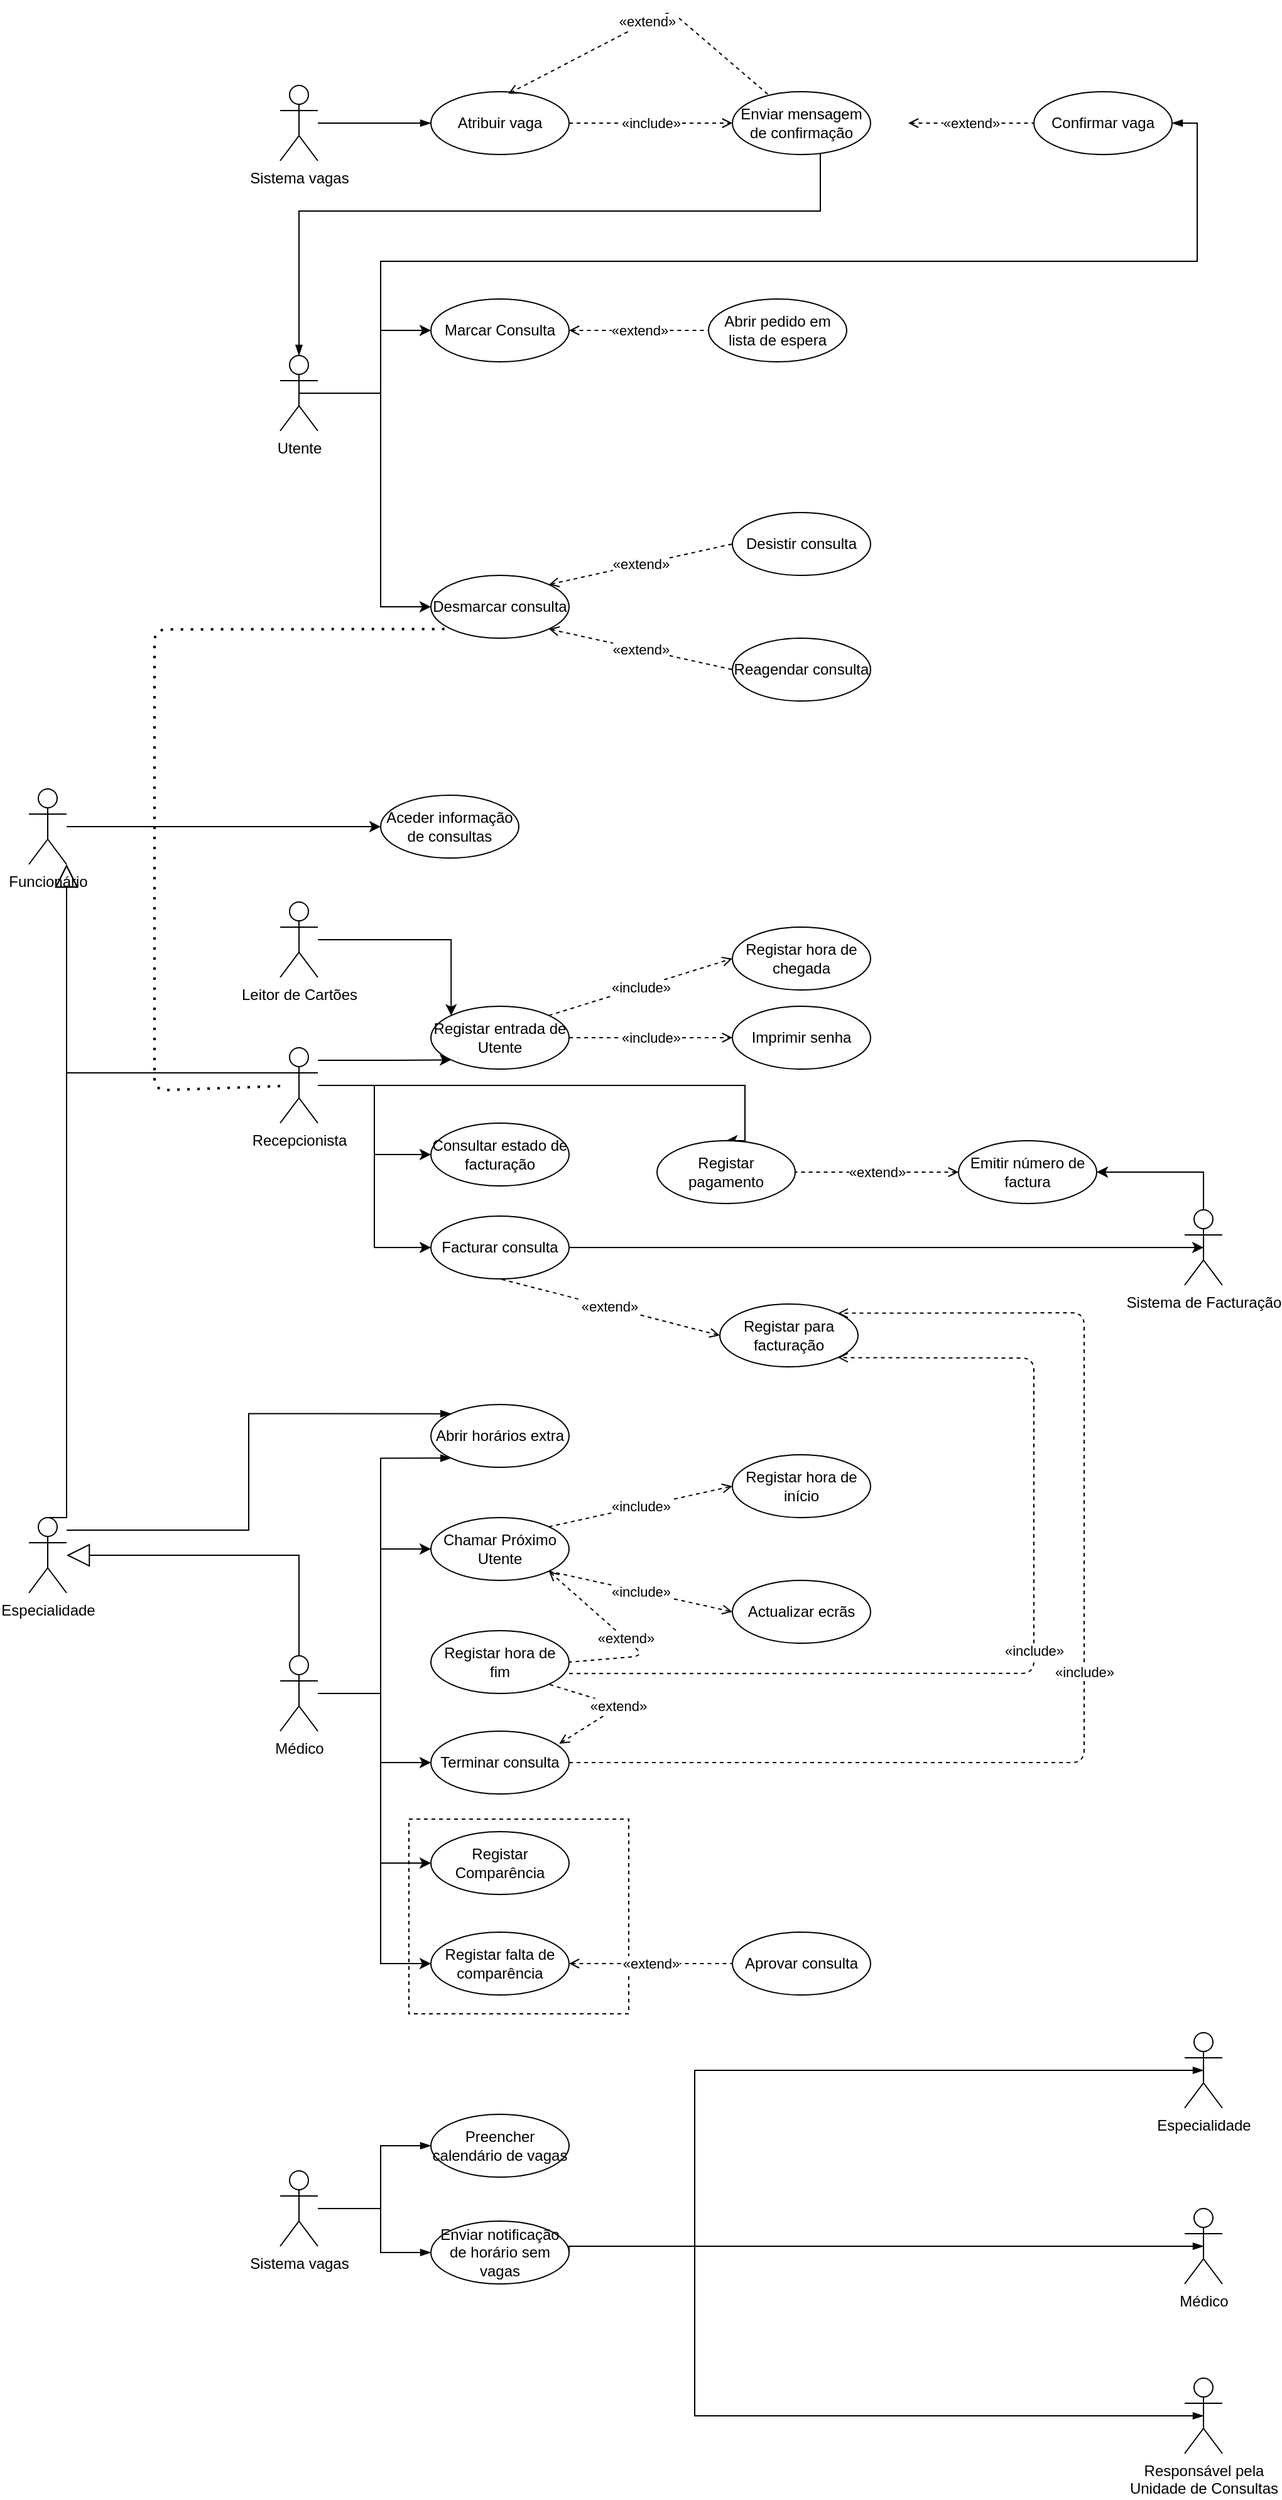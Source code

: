 <mxfile version="14.1.8" type="device"><diagram id="rlIW9Z-ZCgGAsV9PnPNQ" name="Page-1"><mxGraphModel dx="2272" dy="1922" grid="1" gridSize="10" guides="1" tooltips="1" connect="1" arrows="1" fold="1" page="1" pageScale="1" pageWidth="850" pageHeight="1100" math="0" shadow="0"><root><mxCell id="0"/><mxCell id="1" parent="0"/><mxCell id="gLj6kiCUZ7eMAXrR_UM_-58" value="" style="whiteSpace=wrap;html=1;fillColor=none;dashed=1;" parent="1" vertex="1"><mxGeometry x="142.5" y="1320" width="175" height="155" as="geometry"/></mxCell><mxCell id="YZ48Ijt9OCrha46DnuaJ-13" style="edgeStyle=orthogonalEdgeStyle;rounded=0;orthogonalLoop=1;jettySize=auto;html=1;exitX=0.5;exitY=0.5;exitDx=0;exitDy=0;exitPerimeter=0;entryX=0;entryY=0.5;entryDx=0;entryDy=0;" parent="1" source="YZ48Ijt9OCrha46DnuaJ-1" target="gLj6kiCUZ7eMAXrR_UM_-36" edge="1"><mxGeometry relative="1" as="geometry"><mxPoint x="160" y="105" as="targetPoint"/><Array as="points"><mxPoint x="120" y="185"/><mxPoint x="120" y="135"/></Array></mxGeometry></mxCell><mxCell id="gLj6kiCUZ7eMAXrR_UM_-40" style="edgeStyle=orthogonalEdgeStyle;rounded=0;orthogonalLoop=1;jettySize=auto;html=1;exitX=0.5;exitY=0.5;exitDx=0;exitDy=0;exitPerimeter=0;entryX=0;entryY=0.5;entryDx=0;entryDy=0;" parent="1" source="YZ48Ijt9OCrha46DnuaJ-1" target="gLj6kiCUZ7eMAXrR_UM_-7" edge="1"><mxGeometry relative="1" as="geometry"><mxPoint x="470" y="340" as="targetPoint"/><Array as="points"><mxPoint x="120" y="185"/><mxPoint x="120" y="355"/></Array></mxGeometry></mxCell><mxCell id="gLj6kiCUZ7eMAXrR_UM_-108" style="edgeStyle=orthogonalEdgeStyle;rounded=0;orthogonalLoop=1;jettySize=auto;html=1;entryX=1;entryY=0.5;entryDx=0;entryDy=0;startArrow=none;startFill=0;startSize=6;endArrow=blockThin;endFill=1;endSize=6;" parent="1" source="YZ48Ijt9OCrha46DnuaJ-1" target="gLj6kiCUZ7eMAXrR_UM_-107" edge="1"><mxGeometry relative="1" as="geometry"><Array as="points"><mxPoint x="120" y="185"/><mxPoint x="120" y="80"/><mxPoint x="770" y="80"/><mxPoint x="770" y="-30"/></Array></mxGeometry></mxCell><mxCell id="YZ48Ijt9OCrha46DnuaJ-1" value="Utente" style="shape=umlActor;verticalLabelPosition=bottom;verticalAlign=top;html=1;outlineConnect=0;" parent="1" vertex="1"><mxGeometry x="40" y="155" width="30" height="60" as="geometry"/></mxCell><mxCell id="YZ48Ijt9OCrha46DnuaJ-23" style="edgeStyle=orthogonalEdgeStyle;rounded=0;orthogonalLoop=1;jettySize=auto;html=1;entryX=0;entryY=1;entryDx=0;entryDy=0;" parent="1" source="YZ48Ijt9OCrha46DnuaJ-2" target="gLj6kiCUZ7eMAXrR_UM_-38" edge="1"><mxGeometry relative="1" as="geometry"><mxPoint x="190" y="770" as="targetPoint"/><Array as="points"><mxPoint x="130" y="716"/><mxPoint x="130" y="716"/></Array></mxGeometry></mxCell><mxCell id="gLj6kiCUZ7eMAXrR_UM_-67" style="edgeStyle=orthogonalEdgeStyle;rounded=0;orthogonalLoop=1;jettySize=auto;html=1;entryX=0;entryY=0.5;entryDx=0;entryDy=0;" parent="1" source="YZ48Ijt9OCrha46DnuaJ-2" target="gLj6kiCUZ7eMAXrR_UM_-62" edge="1"><mxGeometry relative="1" as="geometry"/></mxCell><mxCell id="gLj6kiCUZ7eMAXrR_UM_-70" style="edgeStyle=orthogonalEdgeStyle;rounded=0;orthogonalLoop=1;jettySize=auto;html=1;entryX=0;entryY=0.5;entryDx=0;entryDy=0;" parent="1" source="YZ48Ijt9OCrha46DnuaJ-2" target="gLj6kiCUZ7eMAXrR_UM_-68" edge="1"><mxGeometry relative="1" as="geometry"/></mxCell><mxCell id="gLj6kiCUZ7eMAXrR_UM_-76" style="edgeStyle=orthogonalEdgeStyle;rounded=0;orthogonalLoop=1;jettySize=auto;html=1;entryX=0.5;entryY=0;entryDx=0;entryDy=0;" parent="1" source="YZ48Ijt9OCrha46DnuaJ-2" target="gLj6kiCUZ7eMAXrR_UM_-74" edge="1"><mxGeometry relative="1" as="geometry"><Array as="points"><mxPoint x="410" y="736"/></Array></mxGeometry></mxCell><mxCell id="YZ48Ijt9OCrha46DnuaJ-2" value="Recepcionista" style="shape=umlActor;verticalLabelPosition=bottom;verticalAlign=top;html=1;outlineConnect=0;" parent="1" vertex="1"><mxGeometry x="40" y="706" width="30" height="60" as="geometry"/></mxCell><mxCell id="gLj6kiCUZ7eMAXrR_UM_-43" style="edgeStyle=orthogonalEdgeStyle;rounded=0;orthogonalLoop=1;jettySize=auto;html=1;entryX=0;entryY=0.5;entryDx=0;entryDy=0;" parent="1" source="YZ48Ijt9OCrha46DnuaJ-3" target="YZ48Ijt9OCrha46DnuaJ-24" edge="1"><mxGeometry relative="1" as="geometry"><Array as="points"><mxPoint x="120" y="1220"/><mxPoint x="120" y="1105"/></Array></mxGeometry></mxCell><mxCell id="gLj6kiCUZ7eMAXrR_UM_-44" style="edgeStyle=orthogonalEdgeStyle;rounded=0;orthogonalLoop=1;jettySize=auto;html=1;entryX=0;entryY=0.5;entryDx=0;entryDy=0;" parent="1" source="YZ48Ijt9OCrha46DnuaJ-3" target="YZ48Ijt9OCrha46DnuaJ-25" edge="1"><mxGeometry relative="1" as="geometry"><Array as="points"><mxPoint x="120" y="1220"/><mxPoint x="120" y="1355"/></Array></mxGeometry></mxCell><mxCell id="gLj6kiCUZ7eMAXrR_UM_-45" style="edgeStyle=orthogonalEdgeStyle;rounded=0;orthogonalLoop=1;jettySize=auto;html=1;entryX=0;entryY=0.5;entryDx=0;entryDy=0;" parent="1" source="YZ48Ijt9OCrha46DnuaJ-3" target="gLj6kiCUZ7eMAXrR_UM_-6" edge="1"><mxGeometry relative="1" as="geometry"><Array as="points"><mxPoint x="120" y="1220"/><mxPoint x="120" y="1435"/></Array></mxGeometry></mxCell><mxCell id="gLj6kiCUZ7eMAXrR_UM_-46" style="edgeStyle=orthogonalEdgeStyle;rounded=0;orthogonalLoop=1;jettySize=auto;html=1;entryX=0;entryY=0.5;entryDx=0;entryDy=0;" parent="1" source="YZ48Ijt9OCrha46DnuaJ-3" target="gLj6kiCUZ7eMAXrR_UM_-5" edge="1"><mxGeometry relative="1" as="geometry"><Array as="points"><mxPoint x="120" y="1220"/><mxPoint x="120" y="1275"/></Array></mxGeometry></mxCell><mxCell id="gLj6kiCUZ7eMAXrR_UM_-95" style="edgeStyle=orthogonalEdgeStyle;rounded=0;orthogonalLoop=1;jettySize=auto;html=1;entryX=0;entryY=1;entryDx=0;entryDy=0;startArrow=none;startFill=0;startSize=6;endArrow=blockThin;endFill=1;endSize=6;" parent="1" source="YZ48Ijt9OCrha46DnuaJ-3" target="gLj6kiCUZ7eMAXrR_UM_-93" edge="1"><mxGeometry relative="1" as="geometry"><Array as="points"><mxPoint x="120" y="1220"/><mxPoint x="120" y="1033"/></Array></mxGeometry></mxCell><mxCell id="YZ48Ijt9OCrha46DnuaJ-3" value="Médico" style="shape=umlActor;verticalLabelPosition=bottom;verticalAlign=top;html=1;outlineConnect=0;" parent="1" vertex="1"><mxGeometry x="40" y="1190" width="30" height="60" as="geometry"/></mxCell><mxCell id="YZ48Ijt9OCrha46DnuaJ-4" value="Sistema de Facturação" style="shape=umlActor;verticalLabelPosition=bottom;verticalAlign=top;html=1;outlineConnect=0;" parent="1" vertex="1"><mxGeometry x="760" y="835" width="30" height="60" as="geometry"/></mxCell><mxCell id="YZ48Ijt9OCrha46DnuaJ-8" value="Responsável pela&lt;br&gt;Unidade de Consultas" style="shape=umlActor;verticalLabelPosition=bottom;verticalAlign=top;html=1;outlineConnect=0;" parent="1" vertex="1"><mxGeometry x="760" y="1765" width="30" height="60" as="geometry"/></mxCell><mxCell id="gLj6kiCUZ7eMAXrR_UM_-84" style="edgeStyle=orthogonalEdgeStyle;rounded=0;orthogonalLoop=1;jettySize=auto;html=1;entryX=0;entryY=0.5;entryDx=0;entryDy=0;startArrow=none;startFill=0;startSize=6;endArrow=blockThin;endFill=1;endSize=6;" parent="1" source="YZ48Ijt9OCrha46DnuaJ-9" target="gLj6kiCUZ7eMAXrR_UM_-83" edge="1"><mxGeometry relative="1" as="geometry"><Array as="points"><mxPoint x="120" y="1630"/><mxPoint x="120" y="1580"/></Array></mxGeometry></mxCell><mxCell id="YZ48Ijt9OCrha46DnuaJ-9" value="Sistema vagas" style="shape=umlActor;verticalLabelPosition=bottom;verticalAlign=top;html=1;outlineConnect=0;" parent="1" vertex="1"><mxGeometry x="40" y="1600" width="30" height="60" as="geometry"/></mxCell><mxCell id="YZ48Ijt9OCrha46DnuaJ-24" value="Chamar Próximo Utente" style="ellipse;whiteSpace=wrap;html=1;" parent="1" vertex="1"><mxGeometry x="160" y="1080" width="110" height="50" as="geometry"/></mxCell><mxCell id="YZ48Ijt9OCrha46DnuaJ-25" value="Registar Comparência" style="ellipse;whiteSpace=wrap;html=1;" parent="1" vertex="1"><mxGeometry x="160" y="1330" width="110" height="50" as="geometry"/></mxCell><mxCell id="gLj6kiCUZ7eMAXrR_UM_-2" value="Imprimir senha" style="ellipse;whiteSpace=wrap;html=1;" parent="1" vertex="1"><mxGeometry x="400" y="673" width="110" height="50" as="geometry"/></mxCell><mxCell id="gLj6kiCUZ7eMAXrR_UM_-3" value="«include»" style="endArrow=open;endSize=6;endFill=0;html=1;startArrow=none;startFill=0;verticalAlign=middle;dashed=1;entryX=0;entryY=0.5;entryDx=0;entryDy=0;exitX=1;exitY=0.5;exitDx=0;exitDy=0;" parent="1" source="gLj6kiCUZ7eMAXrR_UM_-38" target="gLj6kiCUZ7eMAXrR_UM_-2" edge="1"><mxGeometry width="160" relative="1" as="geometry"><mxPoint x="330" y="770" as="sourcePoint"/><mxPoint x="610" y="939" as="targetPoint"/></mxGeometry></mxCell><mxCell id="gLj6kiCUZ7eMAXrR_UM_-4" value="Aceder informação de consultas" style="ellipse;whiteSpace=wrap;html=1;" parent="1" vertex="1"><mxGeometry x="120" y="505" width="110" height="50" as="geometry"/></mxCell><mxCell id="gLj6kiCUZ7eMAXrR_UM_-5" value="Terminar consulta" style="ellipse;whiteSpace=wrap;html=1;" parent="1" vertex="1"><mxGeometry x="160" y="1250" width="110" height="50" as="geometry"/></mxCell><mxCell id="gLj6kiCUZ7eMAXrR_UM_-6" value="Registar falta de comparência" style="ellipse;whiteSpace=wrap;html=1;" parent="1" vertex="1"><mxGeometry x="160" y="1410" width="110" height="50" as="geometry"/></mxCell><mxCell id="gLj6kiCUZ7eMAXrR_UM_-7" value="Desmarcar consulta" style="ellipse;whiteSpace=wrap;html=1;" parent="1" vertex="1"><mxGeometry x="160" y="330" width="110" height="50" as="geometry"/></mxCell><mxCell id="gLj6kiCUZ7eMAXrR_UM_-8" value="Desistir consulta" style="ellipse;whiteSpace=wrap;html=1;" parent="1" vertex="1"><mxGeometry x="400" y="280" width="110" height="50" as="geometry"/></mxCell><mxCell id="gLj6kiCUZ7eMAXrR_UM_-10" value="«extend»" style="endArrow=none;endSize=6;endFill=0;html=1;startArrow=open;startFill=0;verticalAlign=middle;dashed=1;exitX=1;exitY=0;exitDx=0;exitDy=0;entryX=0;entryY=0.5;entryDx=0;entryDy=0;" parent="1" source="gLj6kiCUZ7eMAXrR_UM_-7" target="gLj6kiCUZ7eMAXrR_UM_-8" edge="1"><mxGeometry width="160" relative="1" as="geometry"><mxPoint x="180" y="90" as="sourcePoint"/><mxPoint x="300" y="90" as="targetPoint"/></mxGeometry></mxCell><mxCell id="gLj6kiCUZ7eMAXrR_UM_-11" value="Reagendar consulta" style="ellipse;whiteSpace=wrap;html=1;" parent="1" vertex="1"><mxGeometry x="400" y="380" width="110" height="50" as="geometry"/></mxCell><mxCell id="gLj6kiCUZ7eMAXrR_UM_-12" value="«extend»" style="endArrow=none;endSize=6;endFill=0;html=1;startArrow=open;startFill=0;verticalAlign=middle;dashed=1;exitX=1;exitY=1;exitDx=0;exitDy=0;entryX=0;entryY=0.5;entryDx=0;entryDy=0;" parent="1" source="gLj6kiCUZ7eMAXrR_UM_-7" target="gLj6kiCUZ7eMAXrR_UM_-11" edge="1"><mxGeometry width="160" relative="1" as="geometry"><mxPoint x="180" y="90" as="sourcePoint"/><mxPoint x="300" y="90" as="targetPoint"/></mxGeometry></mxCell><mxCell id="gLj6kiCUZ7eMAXrR_UM_-36" value="Marcar Consulta" style="ellipse;whiteSpace=wrap;html=1;" parent="1" vertex="1"><mxGeometry x="160" y="110" width="110" height="50" as="geometry"/></mxCell><mxCell id="gLj6kiCUZ7eMAXrR_UM_-38" value="Registar entrada de Utente" style="ellipse;whiteSpace=wrap;html=1;" parent="1" vertex="1"><mxGeometry x="160" y="673" width="110" height="50" as="geometry"/></mxCell><mxCell id="gLj6kiCUZ7eMAXrR_UM_-42" style="edgeStyle=orthogonalEdgeStyle;rounded=0;orthogonalLoop=1;jettySize=auto;html=1;entryX=0;entryY=0;entryDx=0;entryDy=0;" parent="1" source="gLj6kiCUZ7eMAXrR_UM_-41" target="gLj6kiCUZ7eMAXrR_UM_-38" edge="1"><mxGeometry relative="1" as="geometry"/></mxCell><mxCell id="gLj6kiCUZ7eMAXrR_UM_-41" value="Leitor de Cartões" style="shape=umlActor;verticalLabelPosition=bottom;verticalAlign=top;html=1;outlineConnect=0;" parent="1" vertex="1"><mxGeometry x="40" y="590" width="30" height="60" as="geometry"/></mxCell><mxCell id="gLj6kiCUZ7eMAXrR_UM_-47" value="«include»" style="endArrow=open;endSize=6;endFill=0;html=1;startArrow=none;startFill=0;verticalAlign=middle;dashed=1;entryX=0;entryY=0.5;entryDx=0;entryDy=0;exitX=1;exitY=1;exitDx=0;exitDy=0;" parent="1" source="YZ48Ijt9OCrha46DnuaJ-24" target="gLj6kiCUZ7eMAXrR_UM_-48" edge="1"><mxGeometry width="160" relative="1" as="geometry"><mxPoint x="279" y="905" as="sourcePoint"/><mxPoint x="380" y="900" as="targetPoint"/></mxGeometry></mxCell><mxCell id="gLj6kiCUZ7eMAXrR_UM_-48" value="Actualizar ecrãs" style="ellipse;whiteSpace=wrap;html=1;" parent="1" vertex="1"><mxGeometry x="400" y="1130" width="110" height="50" as="geometry"/></mxCell><mxCell id="gLj6kiCUZ7eMAXrR_UM_-49" value="Registar hora de início" style="ellipse;whiteSpace=wrap;html=1;" parent="1" vertex="1"><mxGeometry x="400" y="1030" width="110" height="50" as="geometry"/></mxCell><mxCell id="gLj6kiCUZ7eMAXrR_UM_-50" value="«include»" style="endArrow=open;endSize=6;endFill=0;html=1;startArrow=none;startFill=0;verticalAlign=middle;dashed=1;exitX=1;exitY=0;exitDx=0;exitDy=0;entryX=0;entryY=0.5;entryDx=0;entryDy=0;" parent="1" source="YZ48Ijt9OCrha46DnuaJ-24" target="gLj6kiCUZ7eMAXrR_UM_-49" edge="1"><mxGeometry width="160" relative="1" as="geometry"><mxPoint x="410" y="1260" as="sourcePoint"/><mxPoint x="530" y="1260" as="targetPoint"/></mxGeometry></mxCell><mxCell id="gLj6kiCUZ7eMAXrR_UM_-52" value="Registar hora de fim" style="ellipse;whiteSpace=wrap;html=1;" parent="1" vertex="1"><mxGeometry x="160" y="1170" width="110" height="50" as="geometry"/></mxCell><mxCell id="gLj6kiCUZ7eMAXrR_UM_-57" value="«extend»" style="endArrow=none;endSize=6;endFill=0;html=1;startArrow=open;startFill=0;verticalAlign=middle;dashed=1;exitX=1;exitY=1;exitDx=0;exitDy=0;entryX=1;entryY=0.5;entryDx=0;entryDy=0;" parent="1" source="YZ48Ijt9OCrha46DnuaJ-24" target="gLj6kiCUZ7eMAXrR_UM_-52" edge="1"><mxGeometry width="160" relative="1" as="geometry"><mxPoint x="410" y="1440" as="sourcePoint"/><mxPoint x="530" y="1440" as="targetPoint"/><Array as="points"><mxPoint x="330" y="1190"/></Array></mxGeometry></mxCell><mxCell id="gLj6kiCUZ7eMAXrR_UM_-59" value="Aprovar consulta" style="ellipse;whiteSpace=wrap;html=1;" parent="1" vertex="1"><mxGeometry x="400" y="1410" width="110" height="50" as="geometry"/></mxCell><mxCell id="gLj6kiCUZ7eMAXrR_UM_-60" value="«extend»" style="endArrow=none;endSize=6;endFill=0;html=1;startArrow=open;startFill=0;verticalAlign=middle;dashed=1;entryX=0;entryY=0.5;entryDx=0;entryDy=0;exitX=1;exitY=0.5;exitDx=0;exitDy=0;" parent="1" source="gLj6kiCUZ7eMAXrR_UM_-6" target="gLj6kiCUZ7eMAXrR_UM_-59" edge="1"><mxGeometry width="160" relative="1" as="geometry"><mxPoint x="360" y="1480" as="sourcePoint"/><mxPoint x="290" y="1310" as="targetPoint"/></mxGeometry></mxCell><mxCell id="gLj6kiCUZ7eMAXrR_UM_-61" value="" style="endArrow=none;dashed=1;html=1;dashPattern=1 3;strokeWidth=2;entryX=0;entryY=1;entryDx=0;entryDy=0;" parent="1" source="YZ48Ijt9OCrha46DnuaJ-2" target="gLj6kiCUZ7eMAXrR_UM_-7" edge="1"><mxGeometry width="50" height="50" relative="1" as="geometry"><mxPoint x="260" y="560" as="sourcePoint"/><mxPoint x="310" y="510" as="targetPoint"/><Array as="points"><mxPoint x="-60" y="740"/><mxPoint x="-60" y="373"/></Array></mxGeometry></mxCell><mxCell id="gLj6kiCUZ7eMAXrR_UM_-62" value="Consultar estado de facturação" style="ellipse;whiteSpace=wrap;html=1;" parent="1" vertex="1"><mxGeometry x="160" y="766" width="110" height="50" as="geometry"/></mxCell><mxCell id="gLj6kiCUZ7eMAXrR_UM_-63" value="Registar para facturação" style="ellipse;whiteSpace=wrap;html=1;" parent="1" vertex="1"><mxGeometry x="390" y="910" width="110" height="50" as="geometry"/></mxCell><mxCell id="gLj6kiCUZ7eMAXrR_UM_-64" value="«include»" style="endArrow=open;endSize=6;endFill=0;html=1;startArrow=none;startFill=0;verticalAlign=middle;dashed=1;exitX=1;exitY=0.5;exitDx=0;exitDy=0;entryX=1;entryY=0;entryDx=0;entryDy=0;" parent="1" source="gLj6kiCUZ7eMAXrR_UM_-5" target="gLj6kiCUZ7eMAXrR_UM_-63" edge="1"><mxGeometry width="160" relative="1" as="geometry"><mxPoint x="370" y="1260" as="sourcePoint"/><mxPoint x="790" y="1210" as="targetPoint"/><Array as="points"><mxPoint x="680" y="1275"/><mxPoint x="680" y="917"/></Array></mxGeometry></mxCell><mxCell id="gLj6kiCUZ7eMAXrR_UM_-66" value="«include»" style="endArrow=open;endSize=6;endFill=0;html=1;startArrow=none;startFill=0;verticalAlign=middle;dashed=1;exitX=1;exitY=0.683;exitDx=0;exitDy=0;exitPerimeter=0;entryX=1;entryY=1;entryDx=0;entryDy=0;" parent="1" source="gLj6kiCUZ7eMAXrR_UM_-52" target="gLj6kiCUZ7eMAXrR_UM_-63" edge="1"><mxGeometry width="160" relative="1" as="geometry"><mxPoint x="309.497" y="1022.678" as="sourcePoint"/><mxPoint x="690" y="870" as="targetPoint"/><Array as="points"><mxPoint x="640" y="1204"/><mxPoint x="640" y="953"/></Array></mxGeometry></mxCell><mxCell id="gLj6kiCUZ7eMAXrR_UM_-68" value="Facturar consulta" style="ellipse;whiteSpace=wrap;html=1;" parent="1" vertex="1"><mxGeometry x="160" y="840" width="110" height="50" as="geometry"/></mxCell><mxCell id="gLj6kiCUZ7eMAXrR_UM_-69" value="«extend»" style="endArrow=none;endSize=6;endFill=0;html=1;startArrow=open;startFill=0;verticalAlign=middle;dashed=1;exitX=0;exitY=0.5;exitDx=0;exitDy=0;entryX=0.5;entryY=1;entryDx=0;entryDy=0;" parent="1" source="gLj6kiCUZ7eMAXrR_UM_-63" target="gLj6kiCUZ7eMAXrR_UM_-68" edge="1"><mxGeometry width="160" relative="1" as="geometry"><mxPoint x="230" y="840" as="sourcePoint"/><mxPoint x="350" y="840" as="targetPoint"/></mxGeometry></mxCell><mxCell id="gLj6kiCUZ7eMAXrR_UM_-71" style="edgeStyle=orthogonalEdgeStyle;rounded=0;orthogonalLoop=1;jettySize=auto;html=1;exitX=1;exitY=0.5;exitDx=0;exitDy=0;entryX=0.5;entryY=0.5;entryDx=0;entryDy=0;entryPerimeter=0;" parent="1" source="gLj6kiCUZ7eMAXrR_UM_-68" target="YZ48Ijt9OCrha46DnuaJ-4" edge="1"><mxGeometry relative="1" as="geometry"><mxPoint x="80" y="746" as="sourcePoint"/><mxPoint x="420" y="850" as="targetPoint"/></mxGeometry></mxCell><mxCell id="gLj6kiCUZ7eMAXrR_UM_-72" value="Emitir número de factura" style="ellipse;whiteSpace=wrap;html=1;" parent="1" vertex="1"><mxGeometry x="580" y="780" width="110" height="50" as="geometry"/></mxCell><mxCell id="gLj6kiCUZ7eMAXrR_UM_-73" style="edgeStyle=orthogonalEdgeStyle;rounded=0;orthogonalLoop=1;jettySize=auto;html=1;exitX=0.5;exitY=0;exitDx=0;exitDy=0;entryX=1;entryY=0.5;entryDx=0;entryDy=0;exitPerimeter=0;" parent="1" source="YZ48Ijt9OCrha46DnuaJ-4" target="gLj6kiCUZ7eMAXrR_UM_-72" edge="1"><mxGeometry relative="1" as="geometry"><mxPoint x="310" y="875" as="sourcePoint"/><mxPoint x="785" y="875" as="targetPoint"/></mxGeometry></mxCell><mxCell id="gLj6kiCUZ7eMAXrR_UM_-74" value="Registar pagamento" style="ellipse;whiteSpace=wrap;html=1;" parent="1" vertex="1"><mxGeometry x="340" y="780" width="110" height="50" as="geometry"/></mxCell><mxCell id="gLj6kiCUZ7eMAXrR_UM_-75" value="«extend»" style="endArrow=none;endSize=6;endFill=0;html=1;startArrow=open;startFill=0;verticalAlign=middle;dashed=1;exitX=0;exitY=0.5;exitDx=0;exitDy=0;entryX=1;entryY=0.5;entryDx=0;entryDy=0;" parent="1" source="gLj6kiCUZ7eMAXrR_UM_-72" target="gLj6kiCUZ7eMAXrR_UM_-74" edge="1"><mxGeometry width="160" relative="1" as="geometry"><mxPoint x="560" y="785" as="sourcePoint"/><mxPoint x="400" y="740" as="targetPoint"/></mxGeometry></mxCell><mxCell id="gLj6kiCUZ7eMAXrR_UM_-78" style="edgeStyle=orthogonalEdgeStyle;rounded=0;orthogonalLoop=1;jettySize=auto;html=1;entryX=0;entryY=0.5;entryDx=0;entryDy=0;" parent="1" source="gLj6kiCUZ7eMAXrR_UM_-77" target="gLj6kiCUZ7eMAXrR_UM_-4" edge="1"><mxGeometry relative="1" as="geometry"/></mxCell><mxCell id="gLj6kiCUZ7eMAXrR_UM_-80" style="edgeStyle=orthogonalEdgeStyle;rounded=0;orthogonalLoop=1;jettySize=auto;html=1;exitX=1;exitY=1;exitDx=0;exitDy=0;exitPerimeter=0;entryX=0;entryY=0.333;entryDx=0;entryDy=0;entryPerimeter=0;endArrow=none;endFill=0;startArrow=block;startFill=0;endSize=6;startSize=16;" parent="1" source="gLj6kiCUZ7eMAXrR_UM_-77" target="YZ48Ijt9OCrha46DnuaJ-2" edge="1"><mxGeometry relative="1" as="geometry"/></mxCell><mxCell id="gLj6kiCUZ7eMAXrR_UM_-77" value="Funcionário" style="shape=umlActor;verticalLabelPosition=bottom;verticalAlign=top;html=1;outlineConnect=0;fillColor=none;" parent="1" vertex="1"><mxGeometry x="-160" y="500" width="30" height="60" as="geometry"/></mxCell><mxCell id="gLj6kiCUZ7eMAXrR_UM_-82" style="edgeStyle=orthogonalEdgeStyle;rounded=0;orthogonalLoop=1;jettySize=auto;html=1;endArrow=none;endFill=0;startArrow=block;startFill=0;endSize=6;startSize=16;entryX=0.5;entryY=0;entryDx=0;entryDy=0;entryPerimeter=0;" parent="1" target="gLj6kiCUZ7eMAXrR_UM_-85" edge="1"><mxGeometry relative="1" as="geometry"><mxPoint x="-130" y="560" as="sourcePoint"/><mxPoint x="-60" y="1000" as="targetPoint"/><Array as="points"><mxPoint x="-130" y="1080"/></Array></mxGeometry></mxCell><mxCell id="gLj6kiCUZ7eMAXrR_UM_-83" value="Preencher calendário de vagas" style="ellipse;whiteSpace=wrap;html=1;" parent="1" vertex="1"><mxGeometry x="160" y="1555" width="110" height="50" as="geometry"/></mxCell><mxCell id="gLj6kiCUZ7eMAXrR_UM_-96" style="edgeStyle=orthogonalEdgeStyle;rounded=0;orthogonalLoop=1;jettySize=auto;html=1;entryX=0;entryY=0;entryDx=0;entryDy=0;startArrow=none;startFill=0;startSize=6;endArrow=blockThin;endFill=1;endSize=6;" parent="1" source="gLj6kiCUZ7eMAXrR_UM_-85" target="gLj6kiCUZ7eMAXrR_UM_-93" edge="1"><mxGeometry relative="1" as="geometry"><Array as="points"><mxPoint x="15" y="1090"/><mxPoint x="15" y="997"/></Array></mxGeometry></mxCell><mxCell id="gLj6kiCUZ7eMAXrR_UM_-85" value="Especialidade" style="shape=umlActor;verticalLabelPosition=bottom;verticalAlign=top;html=1;outlineConnect=0;" parent="1" vertex="1"><mxGeometry x="-160" y="1080" width="30" height="60" as="geometry"/></mxCell><mxCell id="gLj6kiCUZ7eMAXrR_UM_-86" style="edgeStyle=orthogonalEdgeStyle;rounded=0;orthogonalLoop=1;jettySize=auto;html=1;entryX=0;entryY=0.5;entryDx=0;entryDy=0;startArrow=none;startFill=0;startSize=6;endArrow=blockThin;endFill=1;endSize=6;" parent="1" source="YZ48Ijt9OCrha46DnuaJ-9" target="gLj6kiCUZ7eMAXrR_UM_-87" edge="1"><mxGeometry relative="1" as="geometry"><mxPoint x="130" y="1660" as="sourcePoint"/><mxPoint x="230" y="1660" as="targetPoint"/><Array as="points"><mxPoint x="120" y="1630"/><mxPoint x="120" y="1665"/></Array></mxGeometry></mxCell><mxCell id="gLj6kiCUZ7eMAXrR_UM_-88" style="edgeStyle=orthogonalEdgeStyle;rounded=0;orthogonalLoop=1;jettySize=auto;html=1;startArrow=none;startFill=0;startSize=6;endArrow=blockThin;endFill=1;endSize=6;entryX=0.5;entryY=0.5;entryDx=0;entryDy=0;entryPerimeter=0;exitX=1;exitY=0.5;exitDx=0;exitDy=0;" parent="1" source="gLj6kiCUZ7eMAXrR_UM_-87" target="a5AomoWqGmslxi2ikkxO-5" edge="1"><mxGeometry relative="1" as="geometry"><Array as="points"><mxPoint x="270" y="1660"/><mxPoint x="370" y="1660"/><mxPoint x="370" y="1520"/></Array><mxPoint x="300" y="1620" as="sourcePoint"/><mxPoint x="540" y="1630" as="targetPoint"/></mxGeometry></mxCell><mxCell id="gLj6kiCUZ7eMAXrR_UM_-90" style="edgeStyle=orthogonalEdgeStyle;rounded=0;orthogonalLoop=1;jettySize=auto;html=1;entryX=0.5;entryY=0.5;entryDx=0;entryDy=0;entryPerimeter=0;startArrow=none;startFill=0;startSize=6;endArrow=blockThin;endFill=1;endSize=6;" parent="1" source="gLj6kiCUZ7eMAXrR_UM_-87" target="a5AomoWqGmslxi2ikkxO-4" edge="1"><mxGeometry relative="1" as="geometry"><Array as="points"><mxPoint x="520" y="1660"/><mxPoint x="520" y="1660"/></Array></mxGeometry></mxCell><mxCell id="gLj6kiCUZ7eMAXrR_UM_-92" style="edgeStyle=orthogonalEdgeStyle;rounded=0;orthogonalLoop=1;jettySize=auto;html=1;startArrow=none;startFill=0;startSize=6;endArrow=blockThin;endFill=1;endSize=6;entryX=0.5;entryY=0.5;entryDx=0;entryDy=0;entryPerimeter=0;exitX=1;exitY=0.5;exitDx=0;exitDy=0;" parent="1" source="gLj6kiCUZ7eMAXrR_UM_-87" target="YZ48Ijt9OCrha46DnuaJ-8" edge="1"><mxGeometry relative="1" as="geometry"><mxPoint x="340" y="1720" as="sourcePoint"/><Array as="points"><mxPoint x="270" y="1660"/><mxPoint x="370" y="1660"/><mxPoint x="370" y="1795"/></Array></mxGeometry></mxCell><mxCell id="gLj6kiCUZ7eMAXrR_UM_-87" value="Enviar notificação de horário sem vagas" style="ellipse;whiteSpace=wrap;html=1;" parent="1" vertex="1"><mxGeometry x="160" y="1640" width="110" height="50" as="geometry"/></mxCell><mxCell id="gLj6kiCUZ7eMAXrR_UM_-91" style="edgeStyle=orthogonalEdgeStyle;rounded=0;orthogonalLoop=1;jettySize=auto;html=1;endArrow=none;endFill=0;startArrow=block;startFill=0;endSize=6;startSize=16;entryX=0.5;entryY=0;entryDx=0;entryDy=0;entryPerimeter=0;" parent="1" source="gLj6kiCUZ7eMAXrR_UM_-85" target="YZ48Ijt9OCrha46DnuaJ-3" edge="1"><mxGeometry relative="1" as="geometry"><mxPoint x="-10" y="1030" as="sourcePoint"/><mxPoint x="-10" y="1060" as="targetPoint"/><Array as="points"><mxPoint x="55" y="1110"/></Array></mxGeometry></mxCell><mxCell id="gLj6kiCUZ7eMAXrR_UM_-93" value="Abrir horários extra" style="ellipse;whiteSpace=wrap;html=1;" parent="1" vertex="1"><mxGeometry x="160" y="990" width="110" height="50" as="geometry"/></mxCell><mxCell id="gLj6kiCUZ7eMAXrR_UM_-97" value="«extend»" style="endArrow=none;endSize=6;endFill=0;html=1;startArrow=open;startFill=0;verticalAlign=middle;dashed=1;exitX=1;exitY=0.5;exitDx=0;exitDy=0;" parent="1" source="gLj6kiCUZ7eMAXrR_UM_-36" target="gLj6kiCUZ7eMAXrR_UM_-98" edge="1"><mxGeometry width="160" relative="1" as="geometry"><mxPoint x="329.997" y="151.162" as="sourcePoint"/><mxPoint x="451" y="135" as="targetPoint"/></mxGeometry></mxCell><mxCell id="gLj6kiCUZ7eMAXrR_UM_-98" value="Abrir pedido em lista de espera" style="ellipse;whiteSpace=wrap;html=1;" parent="1" vertex="1"><mxGeometry x="381" y="110" width="110" height="50" as="geometry"/></mxCell><mxCell id="gLj6kiCUZ7eMAXrR_UM_-105" style="edgeStyle=orthogonalEdgeStyle;rounded=0;orthogonalLoop=1;jettySize=auto;html=1;entryX=0;entryY=0.5;entryDx=0;entryDy=0;startArrow=none;startFill=0;startSize=6;endArrow=blockThin;endFill=1;endSize=6;" parent="1" source="gLj6kiCUZ7eMAXrR_UM_-99" target="gLj6kiCUZ7eMAXrR_UM_-100" edge="1"><mxGeometry relative="1" as="geometry"/></mxCell><mxCell id="gLj6kiCUZ7eMAXrR_UM_-99" value="Sistema vagas" style="shape=umlActor;verticalLabelPosition=bottom;verticalAlign=top;html=1;outlineConnect=0;" parent="1" vertex="1"><mxGeometry x="40" y="-60" width="30" height="60" as="geometry"/></mxCell><mxCell id="gLj6kiCUZ7eMAXrR_UM_-100" value="Atribuir vaga" style="ellipse;whiteSpace=wrap;html=1;" parent="1" vertex="1"><mxGeometry x="160" y="-55" width="110" height="50" as="geometry"/></mxCell><mxCell id="gLj6kiCUZ7eMAXrR_UM_-102" value="«include»" style="endArrow=open;endSize=6;endFill=0;html=1;startArrow=none;startFill=0;verticalAlign=middle;dashed=1;exitX=1;exitY=0.5;exitDx=0;exitDy=0;" parent="1" source="gLj6kiCUZ7eMAXrR_UM_-100" target="gLj6kiCUZ7eMAXrR_UM_-103" edge="1"><mxGeometry width="160" relative="1" as="geometry"><mxPoint x="305" y="-30.42" as="sourcePoint"/><mxPoint x="425" y="-30.42" as="targetPoint"/></mxGeometry></mxCell><mxCell id="gLj6kiCUZ7eMAXrR_UM_-104" style="edgeStyle=orthogonalEdgeStyle;rounded=0;orthogonalLoop=1;jettySize=auto;html=1;entryX=0.5;entryY=0;entryDx=0;entryDy=0;entryPerimeter=0;startArrow=none;startFill=0;startSize=6;endArrow=blockThin;endFill=1;endSize=6;" parent="1" source="gLj6kiCUZ7eMAXrR_UM_-103" target="YZ48Ijt9OCrha46DnuaJ-1" edge="1"><mxGeometry relative="1" as="geometry"><Array as="points"><mxPoint x="470" y="40"/><mxPoint x="55" y="40"/></Array></mxGeometry></mxCell><mxCell id="gLj6kiCUZ7eMAXrR_UM_-103" value="Enviar mensagem de confirmação" style="ellipse;whiteSpace=wrap;html=1;" parent="1" vertex="1"><mxGeometry x="400" y="-55.0" width="110" height="50" as="geometry"/></mxCell><mxCell id="gLj6kiCUZ7eMAXrR_UM_-106" value="«extend»" style="endArrow=none;endSize=6;endFill=0;html=1;startArrow=open;startFill=0;verticalAlign=middle;dashed=1;" parent="1" target="gLj6kiCUZ7eMAXrR_UM_-107" edge="1"><mxGeometry width="160" relative="1" as="geometry"><mxPoint x="540" y="-30" as="sourcePoint"/><mxPoint x="660" y="-30.42" as="targetPoint"/></mxGeometry></mxCell><mxCell id="gLj6kiCUZ7eMAXrR_UM_-107" value="Confirmar vaga" style="ellipse;whiteSpace=wrap;html=1;" parent="1" vertex="1"><mxGeometry x="640" y="-55.0" width="110" height="50" as="geometry"/></mxCell><mxCell id="gLj6kiCUZ7eMAXrR_UM_-109" value="«extend»" style="endArrow=none;endSize=6;endFill=0;html=1;startArrow=open;startFill=0;verticalAlign=middle;dashed=1;exitX=0.56;exitY=0.033;exitDx=0;exitDy=0;exitPerimeter=0;" parent="1" source="gLj6kiCUZ7eMAXrR_UM_-100" target="gLj6kiCUZ7eMAXrR_UM_-103" edge="1"><mxGeometry width="160" relative="1" as="geometry"><mxPoint x="391" y="-150" as="sourcePoint"/><mxPoint x="230" y="-90" as="targetPoint"/><Array as="points"><mxPoint x="350" y="-120"/></Array></mxGeometry></mxCell><mxCell id="a5AomoWqGmslxi2ikkxO-1" value="Registar hora de chegada" style="ellipse;whiteSpace=wrap;html=1;" parent="1" vertex="1"><mxGeometry x="400" y="610" width="110" height="50" as="geometry"/></mxCell><mxCell id="a5AomoWqGmslxi2ikkxO-2" value="«include»" style="endArrow=open;endSize=6;endFill=0;html=1;startArrow=none;startFill=0;verticalAlign=middle;dashed=1;entryX=0;entryY=0.5;entryDx=0;entryDy=0;exitX=1;exitY=0;exitDx=0;exitDy=0;" parent="1" source="gLj6kiCUZ7eMAXrR_UM_-38" target="a5AomoWqGmslxi2ikkxO-1" edge="1"><mxGeometry width="160" relative="1" as="geometry"><mxPoint x="290" y="620" as="sourcePoint"/><mxPoint x="390" y="620" as="targetPoint"/></mxGeometry></mxCell><mxCell id="a5AomoWqGmslxi2ikkxO-3" value="«extend»" style="endArrow=none;endSize=6;endFill=0;html=1;startArrow=open;startFill=0;verticalAlign=middle;dashed=1;exitX=0.929;exitY=0.2;exitDx=0;exitDy=0;exitPerimeter=0;entryX=1;entryY=1;entryDx=0;entryDy=0;" parent="1" source="gLj6kiCUZ7eMAXrR_UM_-5" target="gLj6kiCUZ7eMAXrR_UM_-52" edge="1"><mxGeometry width="160" relative="1" as="geometry"><mxPoint x="289.497" y="1132.678" as="sourcePoint"/><mxPoint x="370" y="1230" as="targetPoint"/><Array as="points"><mxPoint x="310" y="1230"/></Array></mxGeometry></mxCell><mxCell id="a5AomoWqGmslxi2ikkxO-4" value="Médico" style="shape=umlActor;verticalLabelPosition=bottom;verticalAlign=top;html=1;outlineConnect=0;" parent="1" vertex="1"><mxGeometry x="760" y="1630" width="30" height="60" as="geometry"/></mxCell><mxCell id="a5AomoWqGmslxi2ikkxO-5" value="Especialidade" style="shape=umlActor;verticalLabelPosition=bottom;verticalAlign=top;html=1;outlineConnect=0;" parent="1" vertex="1"><mxGeometry x="760" y="1490" width="30" height="60" as="geometry"/></mxCell></root></mxGraphModel></diagram></mxfile>